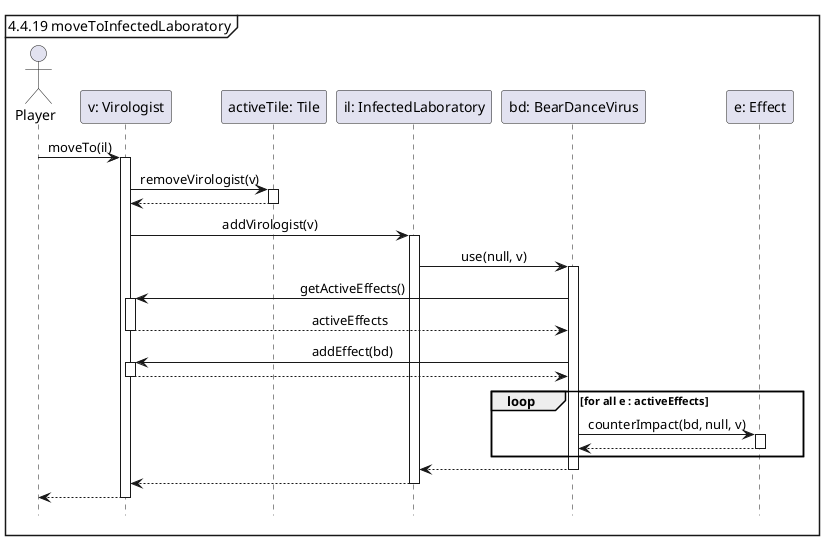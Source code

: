 @startuml
'https://plantuml.com/sequence-diagram

hide footbox
skinparam sequenceMessageAlign center
mainframe  4.4.19 moveToInfectedLaboratory

actor Player as p
participant "v: Virologist" as v
participant "activeTile: Tile" as t
participant "il: InfectedLaboratory" as il
participant "bd: BearDanceVirus" as bd
participant  "e: Effect" as e

p -> v ++: moveTo(il)
    v -> t ++ : removeVirologist(v)
    return
    v -> il ++ : addVirologist(v)
        il -> bd ++ : use(null, v)
          bd -> v ++: getActiveEffects()
            return activeEffects
            bd -> v ++: addEffect(bd)
            return
            loop for all e : activeEffects
                bd -> e ++: counterImpact(bd, null, v)
                return
            end
        return
    return
return
@enduml